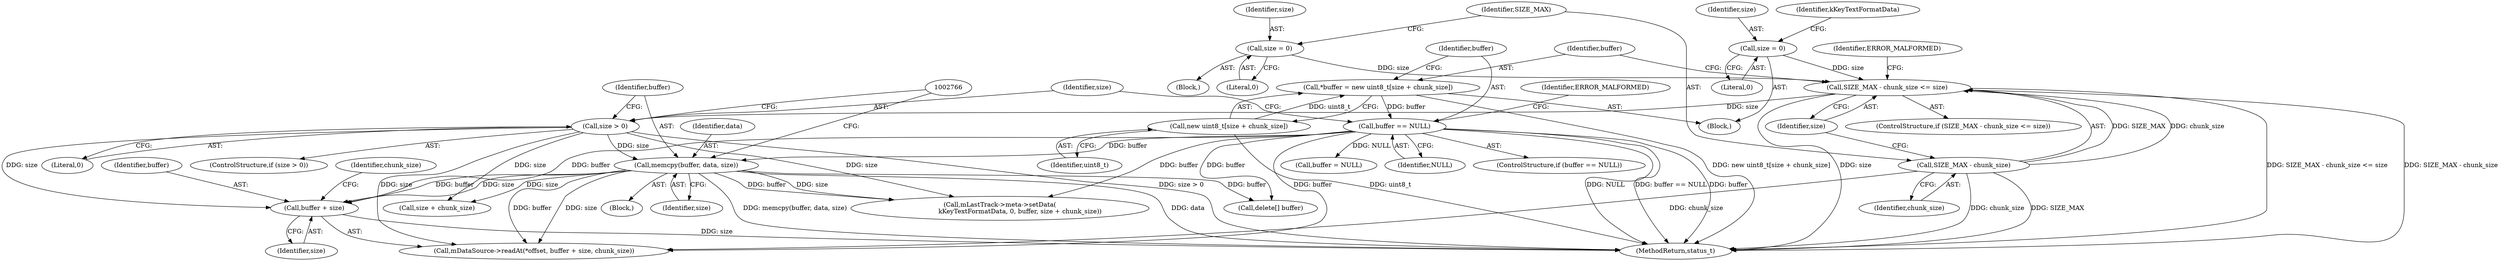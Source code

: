 digraph "0_Android_463a6f807e187828442949d1924e143cf07778c6@pointer" {
"1002770" [label="(Call,buffer + size)"];
"1002759" [label="(Call,memcpy(buffer, data, size))"];
"1002748" [label="(Call,buffer == NULL)"];
"1002743" [label="(Call,*buffer = new uint8_t[size + chunk_size])"];
"1002745" [label="(Call,new uint8_t[size + chunk_size])"];
"1002755" [label="(Call,size > 0)"];
"1002734" [label="(Call,SIZE_MAX - chunk_size <= size)"];
"1002735" [label="(Call,SIZE_MAX - chunk_size)"];
"1002730" [label="(Call,size = 0)"];
"1002716" [label="(Call,size = 0)"];
"1002758" [label="(Block,)"];
"1002767" [label="(Call,mDataSource->readAt(*offset, buffer + size, chunk_size))"];
"1002771" [label="(Identifier,buffer)"];
"1002757" [label="(Literal,0)"];
"1002748" [label="(Call,buffer == NULL)"];
"1002716" [label="(Call,size = 0)"];
"1002778" [label="(Call,buffer = NULL)"];
"1002750" [label="(Identifier,NULL)"];
"1002762" [label="(Identifier,size)"];
"1002743" [label="(Call,*buffer = new uint8_t[size + chunk_size])"];
"1002759" [label="(Call,memcpy(buffer, data, size))"];
"1002738" [label="(Identifier,size)"];
"1002773" [label="(Identifier,chunk_size)"];
"1002760" [label="(Identifier,buffer)"];
"1002756" [label="(Identifier,size)"];
"1002749" [label="(Identifier,buffer)"];
"1002722" [label="(Identifier,kKeyTextFormatData)"];
"1002772" [label="(Identifier,size)"];
"1002770" [label="(Call,buffer + size)"];
"1002747" [label="(ControlStructure,if (buffer == NULL))"];
"1002732" [label="(Literal,0)"];
"1002734" [label="(Call,SIZE_MAX - chunk_size <= size)"];
"1002712" [label="(Block,)"];
"1002729" [label="(Block,)"];
"1002730" [label="(Call,size = 0)"];
"1002736" [label="(Identifier,SIZE_MAX)"];
"1002787" [label="(Call,mLastTrack->meta->setData(\n                    kKeyTextFormatData, 0, buffer, size + chunk_size))"];
"1002733" [label="(ControlStructure,if (SIZE_MAX - chunk_size <= size))"];
"1002731" [label="(Identifier,size)"];
"1002737" [label="(Identifier,chunk_size)"];
"1002755" [label="(Call,size > 0)"];
"1002746" [label="(Identifier,uint8_t)"];
"1002741" [label="(Identifier,ERROR_MALFORMED)"];
"1002753" [label="(Identifier,ERROR_MALFORMED)"];
"1002717" [label="(Identifier,size)"];
"1002735" [label="(Call,SIZE_MAX - chunk_size)"];
"1002745" [label="(Call,new uint8_t[size + chunk_size])"];
"1002754" [label="(ControlStructure,if (size > 0))"];
"1002761" [label="(Identifier,data)"];
"1002776" [label="(Call,delete[] buffer)"];
"1002791" [label="(Call,size + chunk_size)"];
"1002918" [label="(MethodReturn,status_t)"];
"1002744" [label="(Identifier,buffer)"];
"1002718" [label="(Literal,0)"];
"1002770" -> "1002767"  [label="AST: "];
"1002770" -> "1002772"  [label="CFG: "];
"1002771" -> "1002770"  [label="AST: "];
"1002772" -> "1002770"  [label="AST: "];
"1002773" -> "1002770"  [label="CFG: "];
"1002770" -> "1002918"  [label="DDG: size"];
"1002759" -> "1002770"  [label="DDG: buffer"];
"1002759" -> "1002770"  [label="DDG: size"];
"1002748" -> "1002770"  [label="DDG: buffer"];
"1002755" -> "1002770"  [label="DDG: size"];
"1002759" -> "1002758"  [label="AST: "];
"1002759" -> "1002762"  [label="CFG: "];
"1002760" -> "1002759"  [label="AST: "];
"1002761" -> "1002759"  [label="AST: "];
"1002762" -> "1002759"  [label="AST: "];
"1002766" -> "1002759"  [label="CFG: "];
"1002759" -> "1002918"  [label="DDG: memcpy(buffer, data, size)"];
"1002759" -> "1002918"  [label="DDG: data"];
"1002748" -> "1002759"  [label="DDG: buffer"];
"1002755" -> "1002759"  [label="DDG: size"];
"1002759" -> "1002767"  [label="DDG: buffer"];
"1002759" -> "1002767"  [label="DDG: size"];
"1002759" -> "1002776"  [label="DDG: buffer"];
"1002759" -> "1002787"  [label="DDG: buffer"];
"1002759" -> "1002787"  [label="DDG: size"];
"1002759" -> "1002791"  [label="DDG: size"];
"1002748" -> "1002747"  [label="AST: "];
"1002748" -> "1002750"  [label="CFG: "];
"1002749" -> "1002748"  [label="AST: "];
"1002750" -> "1002748"  [label="AST: "];
"1002753" -> "1002748"  [label="CFG: "];
"1002756" -> "1002748"  [label="CFG: "];
"1002748" -> "1002918"  [label="DDG: NULL"];
"1002748" -> "1002918"  [label="DDG: buffer == NULL"];
"1002748" -> "1002918"  [label="DDG: buffer"];
"1002743" -> "1002748"  [label="DDG: buffer"];
"1002748" -> "1002767"  [label="DDG: buffer"];
"1002748" -> "1002776"  [label="DDG: buffer"];
"1002748" -> "1002778"  [label="DDG: NULL"];
"1002748" -> "1002787"  [label="DDG: buffer"];
"1002743" -> "1002712"  [label="AST: "];
"1002743" -> "1002745"  [label="CFG: "];
"1002744" -> "1002743"  [label="AST: "];
"1002745" -> "1002743"  [label="AST: "];
"1002749" -> "1002743"  [label="CFG: "];
"1002743" -> "1002918"  [label="DDG: new uint8_t[size + chunk_size]"];
"1002745" -> "1002743"  [label="DDG: uint8_t"];
"1002745" -> "1002746"  [label="CFG: "];
"1002746" -> "1002745"  [label="AST: "];
"1002745" -> "1002918"  [label="DDG: uint8_t"];
"1002755" -> "1002754"  [label="AST: "];
"1002755" -> "1002757"  [label="CFG: "];
"1002756" -> "1002755"  [label="AST: "];
"1002757" -> "1002755"  [label="AST: "];
"1002760" -> "1002755"  [label="CFG: "];
"1002766" -> "1002755"  [label="CFG: "];
"1002755" -> "1002918"  [label="DDG: size > 0"];
"1002734" -> "1002755"  [label="DDG: size"];
"1002755" -> "1002767"  [label="DDG: size"];
"1002755" -> "1002787"  [label="DDG: size"];
"1002755" -> "1002791"  [label="DDG: size"];
"1002734" -> "1002733"  [label="AST: "];
"1002734" -> "1002738"  [label="CFG: "];
"1002735" -> "1002734"  [label="AST: "];
"1002738" -> "1002734"  [label="AST: "];
"1002741" -> "1002734"  [label="CFG: "];
"1002744" -> "1002734"  [label="CFG: "];
"1002734" -> "1002918"  [label="DDG: SIZE_MAX - chunk_size"];
"1002734" -> "1002918"  [label="DDG: size"];
"1002734" -> "1002918"  [label="DDG: SIZE_MAX - chunk_size <= size"];
"1002735" -> "1002734"  [label="DDG: SIZE_MAX"];
"1002735" -> "1002734"  [label="DDG: chunk_size"];
"1002730" -> "1002734"  [label="DDG: size"];
"1002716" -> "1002734"  [label="DDG: size"];
"1002735" -> "1002737"  [label="CFG: "];
"1002736" -> "1002735"  [label="AST: "];
"1002737" -> "1002735"  [label="AST: "];
"1002738" -> "1002735"  [label="CFG: "];
"1002735" -> "1002918"  [label="DDG: chunk_size"];
"1002735" -> "1002918"  [label="DDG: SIZE_MAX"];
"1002735" -> "1002767"  [label="DDG: chunk_size"];
"1002730" -> "1002729"  [label="AST: "];
"1002730" -> "1002732"  [label="CFG: "];
"1002731" -> "1002730"  [label="AST: "];
"1002732" -> "1002730"  [label="AST: "];
"1002736" -> "1002730"  [label="CFG: "];
"1002716" -> "1002712"  [label="AST: "];
"1002716" -> "1002718"  [label="CFG: "];
"1002717" -> "1002716"  [label="AST: "];
"1002718" -> "1002716"  [label="AST: "];
"1002722" -> "1002716"  [label="CFG: "];
}
